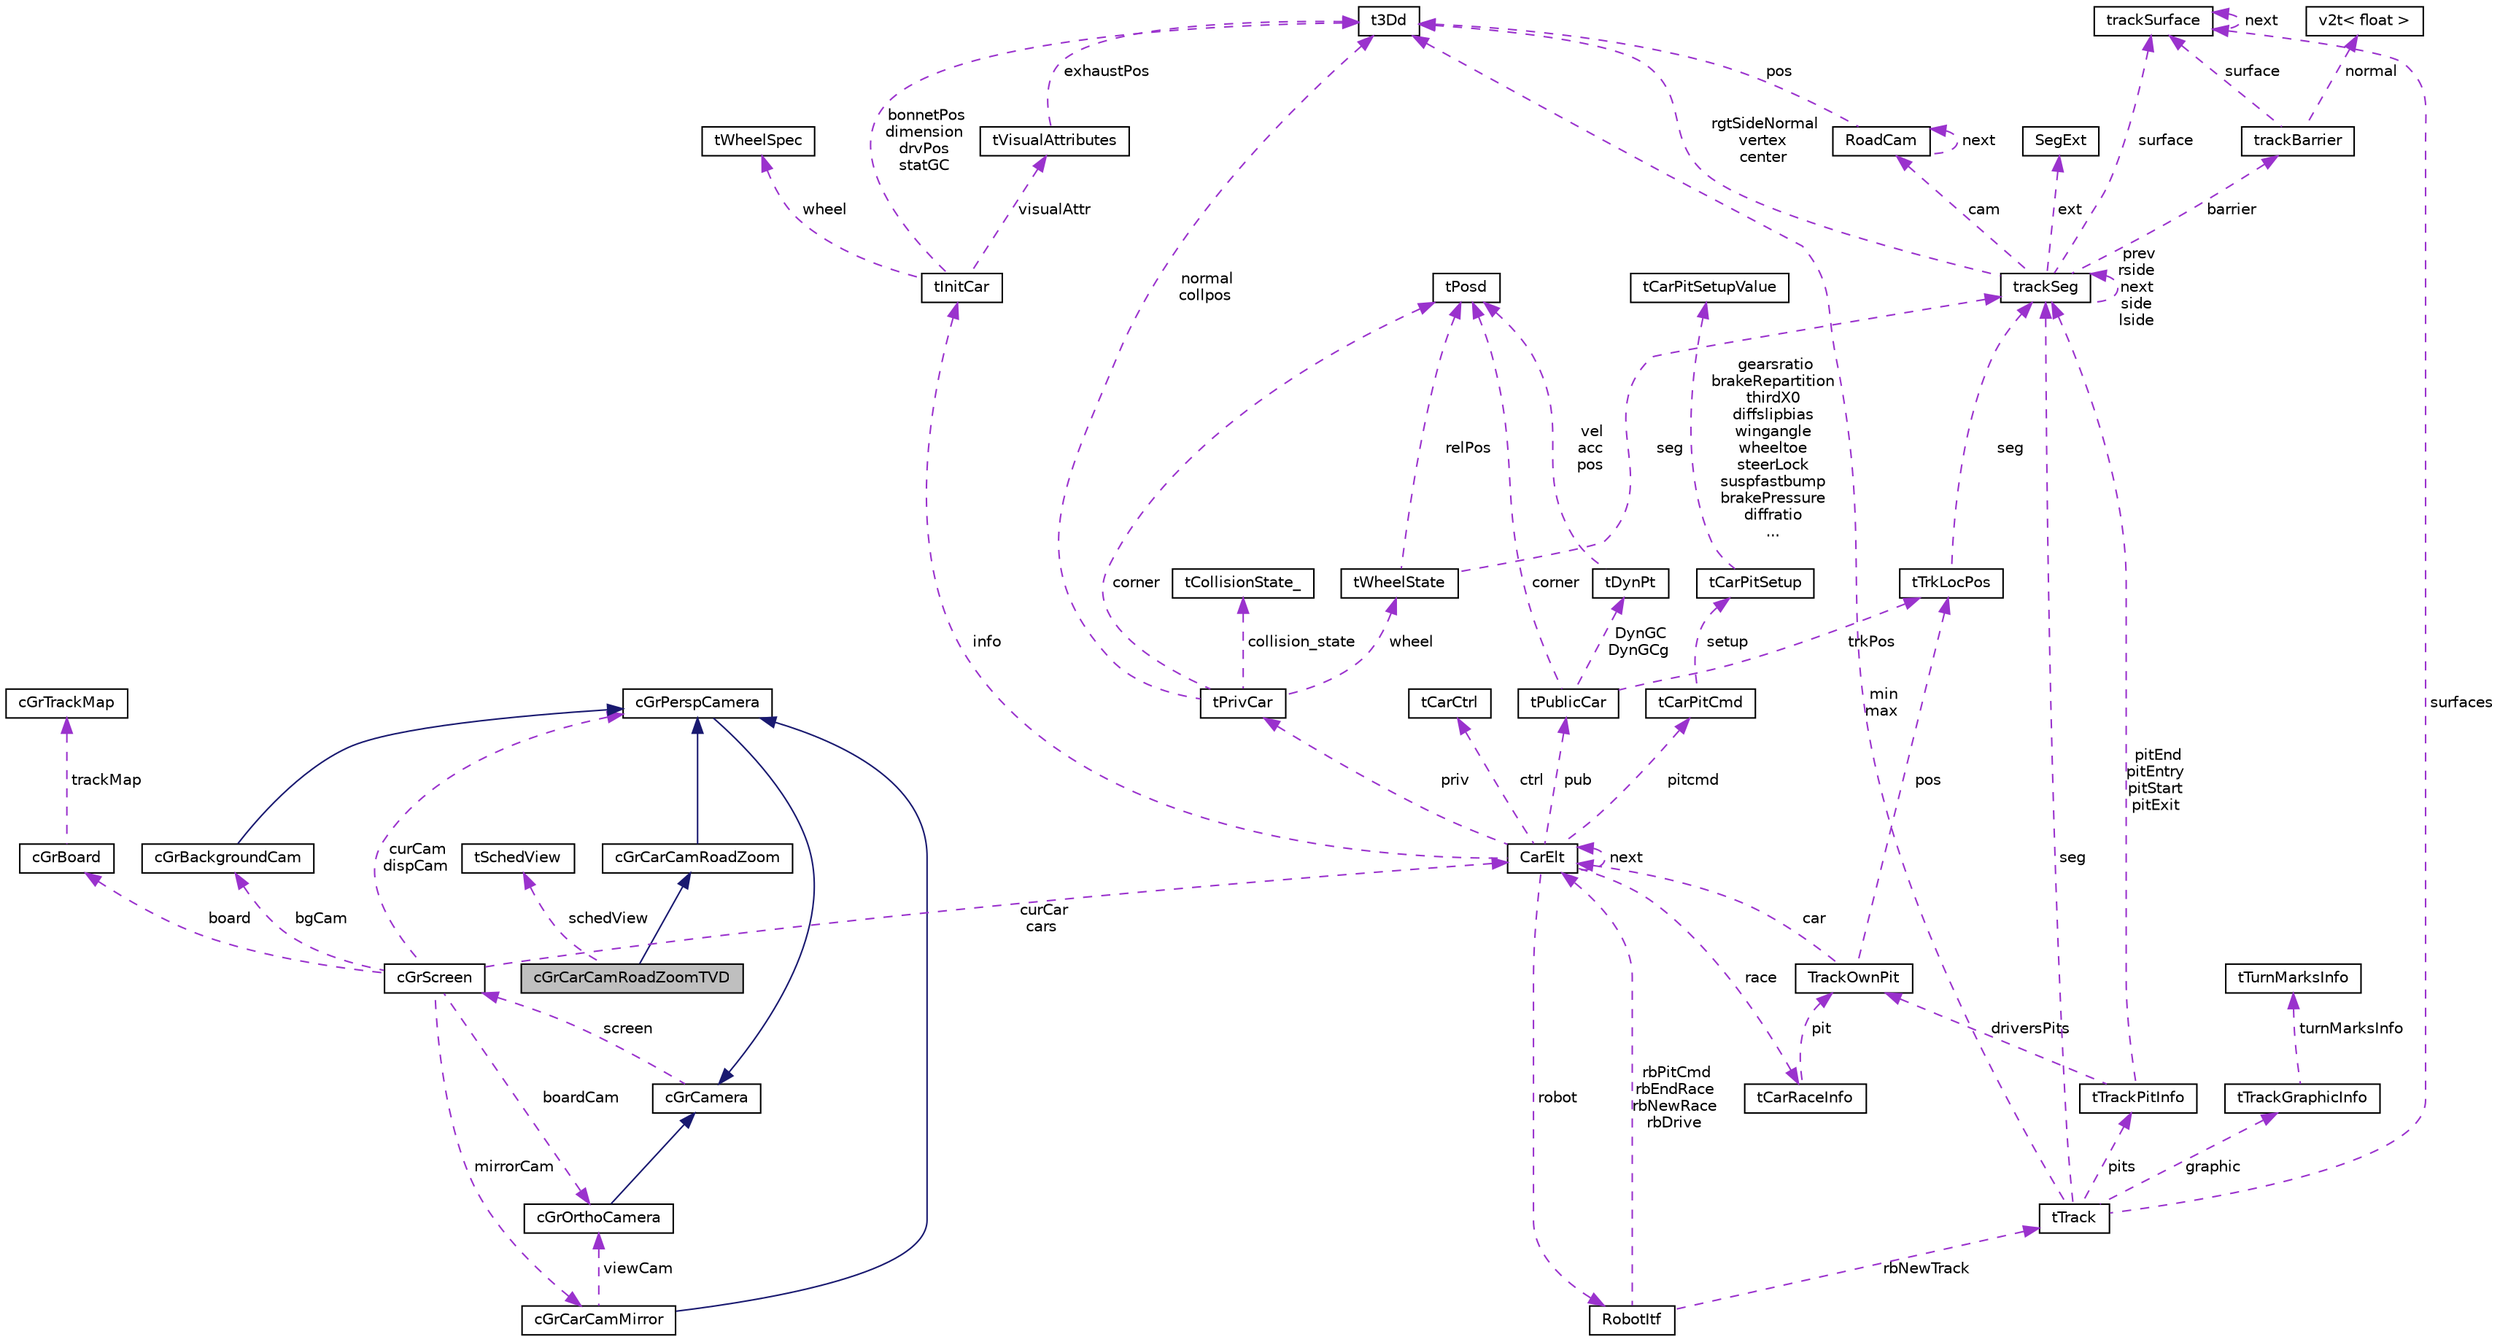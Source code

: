 digraph "cGrCarCamRoadZoomTVD"
{
  edge [fontname="Helvetica",fontsize="10",labelfontname="Helvetica",labelfontsize="10"];
  node [fontname="Helvetica",fontsize="10",shape=record];
  Node1 [label="cGrCarCamRoadZoomTVD",height=0.2,width=0.4,color="black", fillcolor="grey75", style="filled", fontcolor="black"];
  Node2 -> Node1 [dir="back",color="midnightblue",fontsize="10",style="solid",fontname="Helvetica"];
  Node2 [label="cGrCarCamRoadZoom",height=0.2,width=0.4,color="black", fillcolor="white", style="filled",URL="$classc_gr_car_cam_road_zoom.html"];
  Node3 -> Node2 [dir="back",color="midnightblue",fontsize="10",style="solid",fontname="Helvetica"];
  Node3 [label="cGrPerspCamera",height=0.2,width=0.4,color="black", fillcolor="white", style="filled",URL="$classc_gr_persp_camera.html"];
  Node4 -> Node3 [dir="back",color="midnightblue",fontsize="10",style="solid",fontname="Helvetica"];
  Node4 [label="cGrCamera",height=0.2,width=0.4,color="black", fillcolor="white", style="filled",URL="$classc_gr_camera.html"];
  Node5 -> Node4 [dir="back",color="darkorchid3",fontsize="10",style="dashed",label=" screen" ,fontname="Helvetica"];
  Node5 [label="cGrScreen",height=0.2,width=0.4,color="black", fillcolor="white", style="filled",URL="$classc_gr_screen.html"];
  Node6 -> Node5 [dir="back",color="darkorchid3",fontsize="10",style="dashed",label=" boardCam" ,fontname="Helvetica"];
  Node6 [label="cGrOrthoCamera",height=0.2,width=0.4,color="black", fillcolor="white", style="filled",URL="$classc_gr_ortho_camera.html"];
  Node4 -> Node6 [dir="back",color="midnightblue",fontsize="10",style="solid",fontname="Helvetica"];
  Node7 -> Node5 [dir="back",color="darkorchid3",fontsize="10",style="dashed",label=" mirrorCam" ,fontname="Helvetica"];
  Node7 [label="cGrCarCamMirror",height=0.2,width=0.4,color="black", fillcolor="white", style="filled",URL="$classc_gr_car_cam_mirror.html"];
  Node3 -> Node7 [dir="back",color="midnightblue",fontsize="10",style="solid",fontname="Helvetica"];
  Node6 -> Node7 [dir="back",color="darkorchid3",fontsize="10",style="dashed",label=" viewCam" ,fontname="Helvetica"];
  Node8 -> Node5 [dir="back",color="darkorchid3",fontsize="10",style="dashed",label=" curCar\ncars" ,fontname="Helvetica"];
  Node8 [label="CarElt",height=0.2,width=0.4,color="black", fillcolor="white", style="filled",URL="$struct_car_elt.html",tooltip="Car structure (tCarElt). "];
  Node9 -> Node8 [dir="back",color="darkorchid3",fontsize="10",style="dashed",label=" robot" ,fontname="Helvetica"];
  Node9 [label="RobotItf",height=0.2,width=0.4,color="black", fillcolor="white", style="filled",URL="$struct_robot_itf.html",tooltip="Interface Structure for Robots. "];
  Node8 -> Node9 [dir="back",color="darkorchid3",fontsize="10",style="dashed",label=" rbPitCmd\nrbEndRace\nrbNewRace\nrbDrive" ,fontname="Helvetica"];
  Node10 -> Node9 [dir="back",color="darkorchid3",fontsize="10",style="dashed",label=" rbNewTrack" ,fontname="Helvetica"];
  Node10 [label="tTrack",height=0.2,width=0.4,color="black", fillcolor="white", style="filled",URL="$structt_track.html",tooltip="Track structure. "];
  Node11 -> Node10 [dir="back",color="darkorchid3",fontsize="10",style="dashed",label=" min\nmax" ,fontname="Helvetica"];
  Node11 [label="t3Dd",height=0.2,width=0.4,color="black", fillcolor="white", style="filled",URL="$structt3_dd.html",tooltip="3D point. "];
  Node12 -> Node10 [dir="back",color="darkorchid3",fontsize="10",style="dashed",label=" surfaces" ,fontname="Helvetica"];
  Node12 [label="trackSurface",height=0.2,width=0.4,color="black", fillcolor="white", style="filled",URL="$structtrack_surface.html",tooltip="Surface. "];
  Node12 -> Node12 [dir="back",color="darkorchid3",fontsize="10",style="dashed",label=" next" ,fontname="Helvetica"];
  Node13 -> Node10 [dir="back",color="darkorchid3",fontsize="10",style="dashed",label=" pits" ,fontname="Helvetica"];
  Node13 [label="tTrackPitInfo",height=0.2,width=0.4,color="black", fillcolor="white", style="filled",URL="$structt_track_pit_info.html",tooltip="Pits Info Structure. "];
  Node14 -> Node13 [dir="back",color="darkorchid3",fontsize="10",style="dashed",label=" driversPits" ,fontname="Helvetica"];
  Node14 [label="TrackOwnPit",height=0.2,width=0.4,color="black", fillcolor="white", style="filled",URL="$struct_track_own_pit.html",tooltip="Driver&#39;s pit. "];
  Node15 -> Node14 [dir="back",color="darkorchid3",fontsize="10",style="dashed",label=" pos" ,fontname="Helvetica"];
  Node15 [label="tTrkLocPos",height=0.2,width=0.4,color="black", fillcolor="white", style="filled",URL="$structt_trk_loc_pos.html",tooltip="Location on the track in local coordinates. "];
  Node16 -> Node15 [dir="back",color="darkorchid3",fontsize="10",style="dashed",label=" seg" ,fontname="Helvetica"];
  Node16 [label="trackSeg",height=0.2,width=0.4,color="black", fillcolor="white", style="filled",URL="$structtrack_seg.html",tooltip="Track segment (tTrackSeg) The segments can be straights (type TR_STR): (the track goes from the right..."];
  Node11 -> Node16 [dir="back",color="darkorchid3",fontsize="10",style="dashed",label=" rgtSideNormal\nvertex\ncenter" ,fontname="Helvetica"];
  Node17 -> Node16 [dir="back",color="darkorchid3",fontsize="10",style="dashed",label=" barrier" ,fontname="Helvetica"];
  Node17 [label="trackBarrier",height=0.2,width=0.4,color="black", fillcolor="white", style="filled",URL="$structtrack_barrier.html",tooltip="Barrier. "];
  Node12 -> Node17 [dir="back",color="darkorchid3",fontsize="10",style="dashed",label=" surface" ,fontname="Helvetica"];
  Node18 -> Node17 [dir="back",color="darkorchid3",fontsize="10",style="dashed",label=" normal" ,fontname="Helvetica"];
  Node18 [label="v2t\< float \>",height=0.2,width=0.4,color="black", fillcolor="white", style="filled",URL="$classv2t.html"];
  Node12 -> Node16 [dir="back",color="darkorchid3",fontsize="10",style="dashed",label=" surface" ,fontname="Helvetica"];
  Node19 -> Node16 [dir="back",color="darkorchid3",fontsize="10",style="dashed",label=" cam" ,fontname="Helvetica"];
  Node19 [label="RoadCam",height=0.2,width=0.4,color="black", fillcolor="white", style="filled",URL="$struct_road_cam.html",tooltip="road camera "];
  Node11 -> Node19 [dir="back",color="darkorchid3",fontsize="10",style="dashed",label=" pos" ,fontname="Helvetica"];
  Node19 -> Node19 [dir="back",color="darkorchid3",fontsize="10",style="dashed",label=" next" ,fontname="Helvetica"];
  Node20 -> Node16 [dir="back",color="darkorchid3",fontsize="10",style="dashed",label=" ext" ,fontname="Helvetica"];
  Node20 [label="SegExt",height=0.2,width=0.4,color="black", fillcolor="white", style="filled",URL="$struct_seg_ext.html",tooltip="Extended track segment. "];
  Node16 -> Node16 [dir="back",color="darkorchid3",fontsize="10",style="dashed",label=" prev\nrside\nnext\nside\nlside" ,fontname="Helvetica"];
  Node8 -> Node14 [dir="back",color="darkorchid3",fontsize="10",style="dashed",label=" car" ,fontname="Helvetica"];
  Node16 -> Node13 [dir="back",color="darkorchid3",fontsize="10",style="dashed",label=" pitEnd\npitEntry\npitStart\npitExit" ,fontname="Helvetica"];
  Node21 -> Node10 [dir="back",color="darkorchid3",fontsize="10",style="dashed",label=" graphic" ,fontname="Helvetica"];
  Node21 [label="tTrackGraphicInfo",height=0.2,width=0.4,color="black", fillcolor="white", style="filled",URL="$structt_track_graphic_info.html"];
  Node22 -> Node21 [dir="back",color="darkorchid3",fontsize="10",style="dashed",label=" turnMarksInfo" ,fontname="Helvetica"];
  Node22 [label="tTurnMarksInfo",height=0.2,width=0.4,color="black", fillcolor="white", style="filled",URL="$structt_turn_marks_info.html"];
  Node16 -> Node10 [dir="back",color="darkorchid3",fontsize="10",style="dashed",label=" seg" ,fontname="Helvetica"];
  Node23 -> Node8 [dir="back",color="darkorchid3",fontsize="10",style="dashed",label=" pitcmd" ,fontname="Helvetica"];
  Node23 [label="tCarPitCmd",height=0.2,width=0.4,color="black", fillcolor="white", style="filled",URL="$structt_car_pit_cmd.html",tooltip="Command issued by the car during pit stop. "];
  Node24 -> Node23 [dir="back",color="darkorchid3",fontsize="10",style="dashed",label=" setup" ,fontname="Helvetica"];
  Node24 [label="tCarPitSetup",height=0.2,width=0.4,color="black", fillcolor="white", style="filled",URL="$structt_car_pit_setup.html"];
  Node25 -> Node24 [dir="back",color="darkorchid3",fontsize="10",style="dashed",label=" gearsratio\nbrakeRepartition\nthirdX0\ndiffslipbias\nwingangle\nwheeltoe\nsteerLock\nsuspfastbump\nbrakePressure\ndiffratio\n..." ,fontname="Helvetica"];
  Node25 [label="tCarPitSetupValue",height=0.2,width=0.4,color="black", fillcolor="white", style="filled",URL="$structt_car_pit_setup_value.html"];
  Node26 -> Node8 [dir="back",color="darkorchid3",fontsize="10",style="dashed",label=" info" ,fontname="Helvetica"];
  Node26 [label="tInitCar",height=0.2,width=0.4,color="black", fillcolor="white", style="filled",URL="$structt_init_car.html",tooltip="Static Public info. "];
  Node11 -> Node26 [dir="back",color="darkorchid3",fontsize="10",style="dashed",label=" bonnetPos\ndimension\ndrvPos\nstatGC" ,fontname="Helvetica"];
  Node27 -> Node26 [dir="back",color="darkorchid3",fontsize="10",style="dashed",label=" visualAttr" ,fontname="Helvetica"];
  Node27 [label="tVisualAttributes",height=0.2,width=0.4,color="black", fillcolor="white", style="filled",URL="$structt_visual_attributes.html",tooltip="Static visual attributes. "];
  Node11 -> Node27 [dir="back",color="darkorchid3",fontsize="10",style="dashed",label=" exhaustPos" ,fontname="Helvetica"];
  Node28 -> Node26 [dir="back",color="darkorchid3",fontsize="10",style="dashed",label=" wheel" ,fontname="Helvetica"];
  Node28 [label="tWheelSpec",height=0.2,width=0.4,color="black", fillcolor="white", style="filled",URL="$structt_wheel_spec.html",tooltip="Wheels Specifications. "];
  Node29 -> Node8 [dir="back",color="darkorchid3",fontsize="10",style="dashed",label=" priv" ,fontname="Helvetica"];
  Node29 [label="tPrivCar",height=0.2,width=0.4,color="black", fillcolor="white", style="filled",URL="$structt_priv_car.html",tooltip="Data known only by the driver. "];
  Node11 -> Node29 [dir="back",color="darkorchid3",fontsize="10",style="dashed",label=" normal\ncollpos" ,fontname="Helvetica"];
  Node30 -> Node29 [dir="back",color="darkorchid3",fontsize="10",style="dashed",label=" collision_state" ,fontname="Helvetica"];
  Node30 [label="tCollisionState_",height=0.2,width=0.4,color="black", fillcolor="white", style="filled",URL="$structt_collision_state__.html"];
  Node31 -> Node29 [dir="back",color="darkorchid3",fontsize="10",style="dashed",label=" wheel" ,fontname="Helvetica"];
  Node31 [label="tWheelState",height=0.2,width=0.4,color="black", fillcolor="white", style="filled",URL="$structt_wheel_state.html",tooltip="Dynamic wheel information. "];
  Node32 -> Node31 [dir="back",color="darkorchid3",fontsize="10",style="dashed",label=" relPos" ,fontname="Helvetica"];
  Node32 [label="tPosd",height=0.2,width=0.4,color="black", fillcolor="white", style="filled",URL="$structt_posd.html",tooltip="6 DOF position. "];
  Node16 -> Node31 [dir="back",color="darkorchid3",fontsize="10",style="dashed",label=" seg" ,fontname="Helvetica"];
  Node32 -> Node29 [dir="back",color="darkorchid3",fontsize="10",style="dashed",label=" corner" ,fontname="Helvetica"];
  Node33 -> Node8 [dir="back",color="darkorchid3",fontsize="10",style="dashed",label=" ctrl" ,fontname="Helvetica"];
  Node33 [label="tCarCtrl",height=0.2,width=0.4,color="black", fillcolor="white", style="filled",URL="$structt_car_ctrl.html",tooltip="Info returned by driver during the race. "];
  Node34 -> Node8 [dir="back",color="darkorchid3",fontsize="10",style="dashed",label=" race" ,fontname="Helvetica"];
  Node34 [label="tCarRaceInfo",height=0.2,width=0.4,color="black", fillcolor="white", style="filled",URL="$structt_car_race_info.html",tooltip="Race Administrative info. "];
  Node14 -> Node34 [dir="back",color="darkorchid3",fontsize="10",style="dashed",label=" pit" ,fontname="Helvetica"];
  Node8 -> Node8 [dir="back",color="darkorchid3",fontsize="10",style="dashed",label=" next" ,fontname="Helvetica"];
  Node35 -> Node8 [dir="back",color="darkorchid3",fontsize="10",style="dashed",label=" pub" ,fontname="Helvetica"];
  Node35 [label="tPublicCar",height=0.2,width=0.4,color="black", fillcolor="white", style="filled",URL="$structt_public_car.html",tooltip="Public info on the cars. "];
  Node15 -> Node35 [dir="back",color="darkorchid3",fontsize="10",style="dashed",label=" trkPos" ,fontname="Helvetica"];
  Node36 -> Node35 [dir="back",color="darkorchid3",fontsize="10",style="dashed",label=" DynGC\nDynGCg" ,fontname="Helvetica"];
  Node36 [label="tDynPt",height=0.2,width=0.4,color="black", fillcolor="white", style="filled",URL="$structt_dyn_pt.html",tooltip="Dynamic point structure. "];
  Node32 -> Node36 [dir="back",color="darkorchid3",fontsize="10",style="dashed",label=" vel\nacc\npos" ,fontname="Helvetica"];
  Node32 -> Node35 [dir="back",color="darkorchid3",fontsize="10",style="dashed",label=" corner" ,fontname="Helvetica"];
  Node37 -> Node5 [dir="back",color="darkorchid3",fontsize="10",style="dashed",label=" bgCam" ,fontname="Helvetica"];
  Node37 [label="cGrBackgroundCam",height=0.2,width=0.4,color="black", fillcolor="white", style="filled",URL="$classc_gr_background_cam.html"];
  Node3 -> Node37 [dir="back",color="midnightblue",fontsize="10",style="solid",fontname="Helvetica"];
  Node38 -> Node5 [dir="back",color="darkorchid3",fontsize="10",style="dashed",label=" board" ,fontname="Helvetica"];
  Node38 [label="cGrBoard",height=0.2,width=0.4,color="black", fillcolor="white", style="filled",URL="$classc_gr_board.html"];
  Node39 -> Node38 [dir="back",color="darkorchid3",fontsize="10",style="dashed",label=" trackMap" ,fontname="Helvetica"];
  Node39 [label="cGrTrackMap",height=0.2,width=0.4,color="black", fillcolor="white", style="filled",URL="$classc_gr_track_map.html"];
  Node3 -> Node5 [dir="back",color="darkorchid3",fontsize="10",style="dashed",label=" curCam\ndispCam" ,fontname="Helvetica"];
  Node40 -> Node1 [dir="back",color="darkorchid3",fontsize="10",style="dashed",label=" schedView" ,fontname="Helvetica"];
  Node40 [label="tSchedView",height=0.2,width=0.4,color="black", fillcolor="white", style="filled",URL="$structt_sched_view.html"];
}
